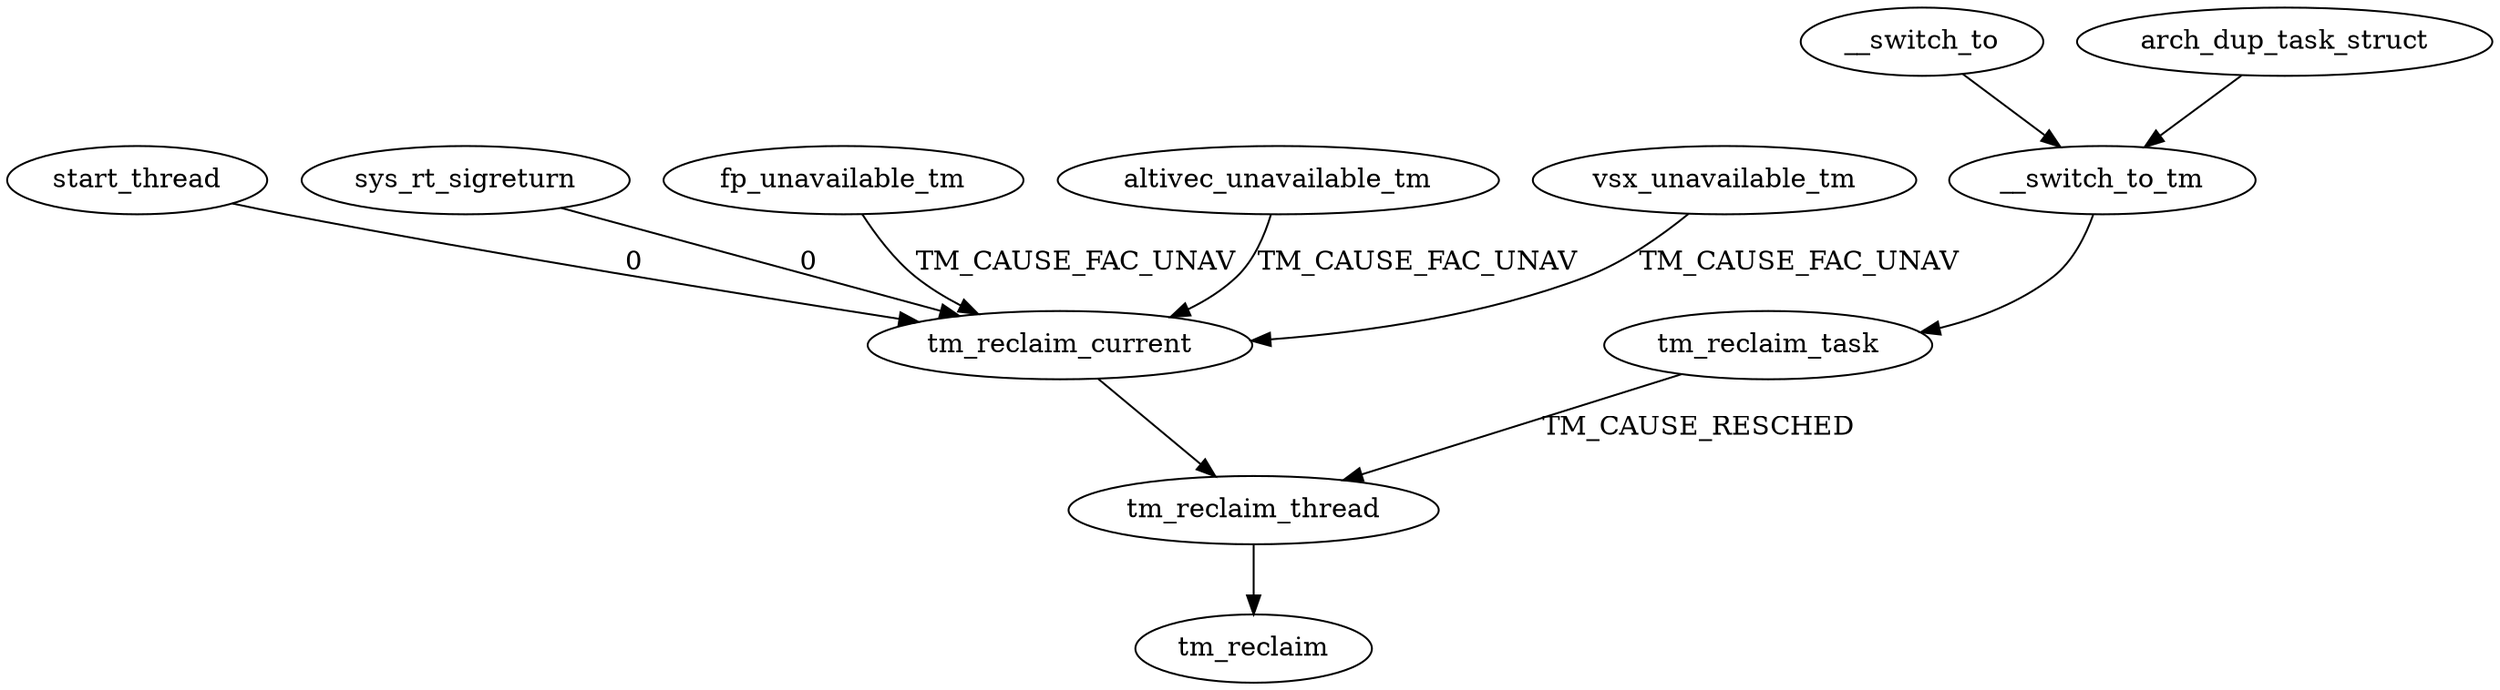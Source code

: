 digraph {
	tm_reclaim_thread -> 	tm_reclaim;

	tm_reclaim_current -> 	tm_reclaim_thread;
	tm_reclaim_task -> 	tm_reclaim_thread[label="TM_CAUSE_RESCHED"];
	start_thread ->		tm_reclaim_current[label="0"];
	sys_rt_sigreturn -> 	tm_reclaim_current[label="0"];
	fp_unavailable_tm -> 	tm_reclaim_current[label="TM_CAUSE_FAC_UNAV"];
	altivec_unavailable_tm->tm_reclaim_current[label="TM_CAUSE_FAC_UNAV"];
	vsx_unavailable_tm ->   tm_reclaim_current[label="TM_CAUSE_FAC_UNAV"];

	__switch_to_tm -> tm_reclaim_task;
	__switch_to -> __switch_to_tm;
	arch_dup_task_struct -> __switch_to_tm;
}

